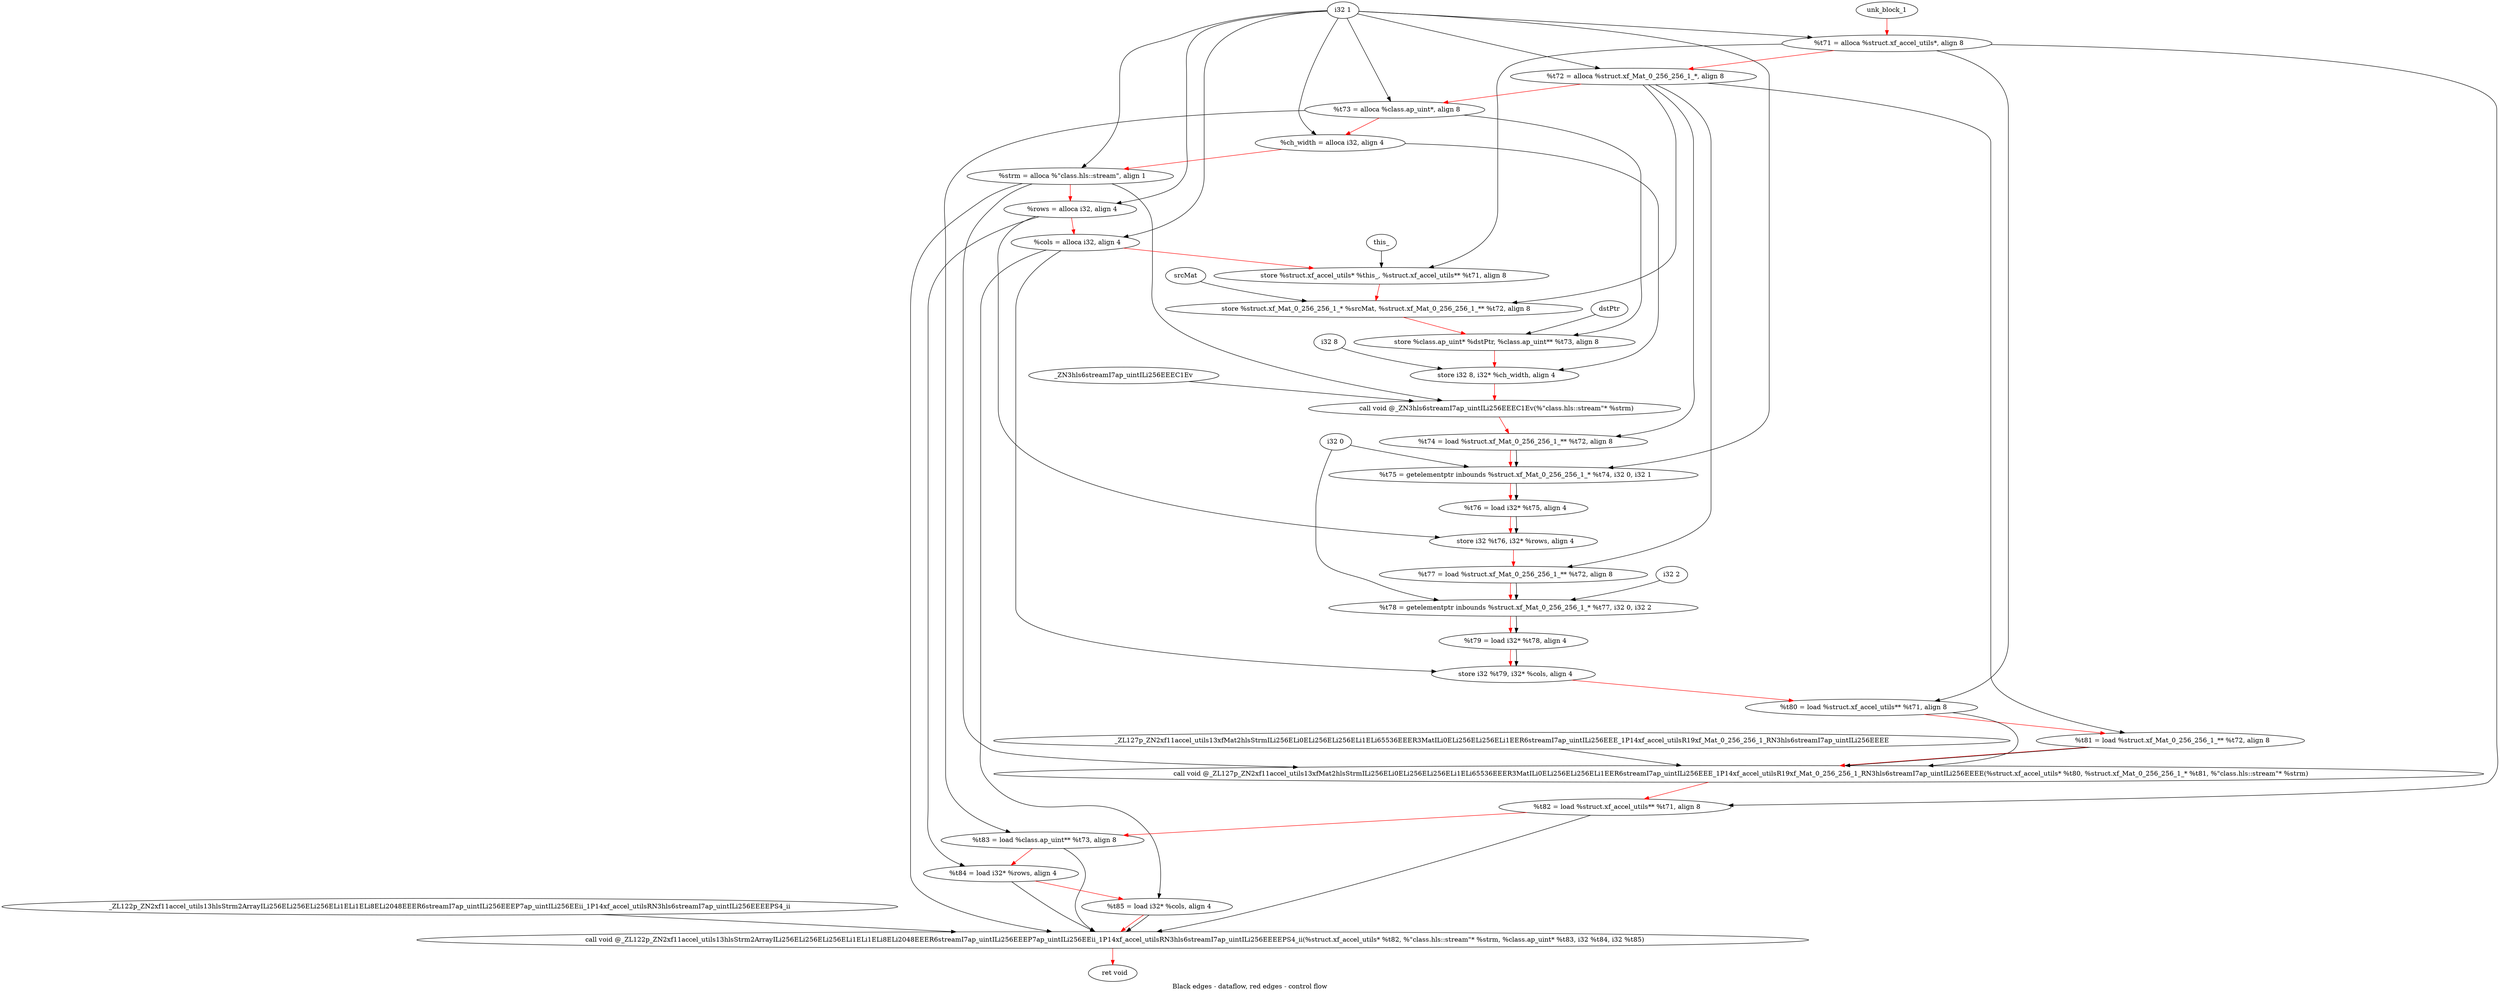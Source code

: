 digraph G {
compound=true
label="Black edges - dataflow, red edges - control flow"
"t71" [label="  %t71 = alloca %struct.xf_accel_utils*, align 8"]
"t72" [label="  %t72 = alloca %struct.xf_Mat_0_256_256_1_*, align 8"]
"t73" [label="  %t73 = alloca %class.ap_uint*, align 8"]
"ch_width" [label="  %ch_width = alloca i32, align 4"]
"strm" [label="  %strm = alloca %\"class.hls::stream\", align 1"]
"rows" [label="  %rows = alloca i32, align 4"]
"cols" [label="  %cols = alloca i32, align 4"]
"_1" [label="  store %struct.xf_accel_utils* %this_, %struct.xf_accel_utils** %t71, align 8"]
"_2" [label="  store %struct.xf_Mat_0_256_256_1_* %srcMat, %struct.xf_Mat_0_256_256_1_** %t72, align 8"]
"_3" [label="  store %class.ap_uint* %dstPtr, %class.ap_uint** %t73, align 8"]
"_4" [label="  store i32 8, i32* %ch_width, align 4"]
"_5" [label="  call void @_ZN3hls6streamI7ap_uintILi256EEEC1Ev(%\"class.hls::stream\"* %strm)"]
"t74" [label="  %t74 = load %struct.xf_Mat_0_256_256_1_** %t72, align 8"]
"t75" [label="  %t75 = getelementptr inbounds %struct.xf_Mat_0_256_256_1_* %t74, i32 0, i32 1"]
"t76" [label="  %t76 = load i32* %t75, align 4"]
"_6" [label="  store i32 %t76, i32* %rows, align 4"]
"t77" [label="  %t77 = load %struct.xf_Mat_0_256_256_1_** %t72, align 8"]
"t78" [label="  %t78 = getelementptr inbounds %struct.xf_Mat_0_256_256_1_* %t77, i32 0, i32 2"]
"t79" [label="  %t79 = load i32* %t78, align 4"]
"_7" [label="  store i32 %t79, i32* %cols, align 4"]
"t80" [label="  %t80 = load %struct.xf_accel_utils** %t71, align 8"]
"t81" [label="  %t81 = load %struct.xf_Mat_0_256_256_1_** %t72, align 8"]
"_8" [label="  call void @_ZL127p_ZN2xf11accel_utils13xfMat2hlsStrmILi256ELi0ELi256ELi256ELi1ELi65536EEER3MatILi0ELi256ELi256ELi1EER6streamI7ap_uintILi256EEE_1P14xf_accel_utilsR19xf_Mat_0_256_256_1_RN3hls6streamI7ap_uintILi256EEEE(%struct.xf_accel_utils* %t80, %struct.xf_Mat_0_256_256_1_* %t81, %\"class.hls::stream\"* %strm)"]
"t82" [label="  %t82 = load %struct.xf_accel_utils** %t71, align 8"]
"t83" [label="  %t83 = load %class.ap_uint** %t73, align 8"]
"t84" [label="  %t84 = load i32* %rows, align 4"]
"t85" [label="  %t85 = load i32* %cols, align 4"]
"_9" [label="  call void @_ZL122p_ZN2xf11accel_utils13hlsStrm2ArrayILi256ELi256ELi256ELi1ELi1ELi8ELi2048EEER6streamI7ap_uintILi256EEEP7ap_uintILi256EEii_1P14xf_accel_utilsRN3hls6streamI7ap_uintILi256EEEEPS4_ii(%struct.xf_accel_utils* %t82, %\"class.hls::stream\"* %strm, %class.ap_uint* %t83, i32 %t84, i32 %t85)"]
"_10" [label="  ret void"]
"unk_block_1" -> "t71"[color=red]
"i32 1" -> "t71"
"t71" -> "t72"[color=red weight=2]
"i32 1" -> "t72"
"t72" -> "t73"[color=red weight=2]
"i32 1" -> "t73"
"t73" -> "ch_width"[color=red weight=2]
"i32 1" -> "ch_width"
"ch_width" -> "strm"[color=red weight=2]
"i32 1" -> "strm"
"strm" -> "rows"[color=red weight=2]
"i32 1" -> "rows"
"rows" -> "cols"[color=red weight=2]
"i32 1" -> "cols"
"cols" -> "_1"[color=red weight=2]
"this_" -> "_1"
"t71" -> "_1"
"_1" -> "_2"[color=red weight=2]
"srcMat" -> "_2"
"t72" -> "_2"
"_2" -> "_3"[color=red weight=2]
"dstPtr" -> "_3"
"t73" -> "_3"
"_3" -> "_4"[color=red weight=2]
"i32 8" -> "_4"
"ch_width" -> "_4"
"_4" -> "_5"[color=red weight=2]
"strm" -> "_5"
"_ZN3hls6streamI7ap_uintILi256EEEC1Ev" -> "_5"
"_5" -> "t74"[color=red weight=2]
"t72" -> "t74"
"t74" -> "t75"[color=red weight=2]
"t74" -> "t75"
"i32 0" -> "t75"
"i32 1" -> "t75"
"t75" -> "t76"[color=red weight=2]
"t75" -> "t76"
"t76" -> "_6"[color=red weight=2]
"t76" -> "_6"
"rows" -> "_6"
"_6" -> "t77"[color=red weight=2]
"t72" -> "t77"
"t77" -> "t78"[color=red weight=2]
"t77" -> "t78"
"i32 0" -> "t78"
"i32 2" -> "t78"
"t78" -> "t79"[color=red weight=2]
"t78" -> "t79"
"t79" -> "_7"[color=red weight=2]
"t79" -> "_7"
"cols" -> "_7"
"_7" -> "t80"[color=red weight=2]
"t71" -> "t80"
"t80" -> "t81"[color=red weight=2]
"t72" -> "t81"
"t81" -> "_8"[color=red weight=2]
"t80" -> "_8"
"t81" -> "_8"
"strm" -> "_8"
"_ZL127p_ZN2xf11accel_utils13xfMat2hlsStrmILi256ELi0ELi256ELi256ELi1ELi65536EEER3MatILi0ELi256ELi256ELi1EER6streamI7ap_uintILi256EEE_1P14xf_accel_utilsR19xf_Mat_0_256_256_1_RN3hls6streamI7ap_uintILi256EEEE" -> "_8"
"_8" -> "t82"[color=red weight=2]
"t71" -> "t82"
"t82" -> "t83"[color=red weight=2]
"t73" -> "t83"
"t83" -> "t84"[color=red weight=2]
"rows" -> "t84"
"t84" -> "t85"[color=red weight=2]
"cols" -> "t85"
"t85" -> "_9"[color=red weight=2]
"t82" -> "_9"
"strm" -> "_9"
"t83" -> "_9"
"t84" -> "_9"
"t85" -> "_9"
"_ZL122p_ZN2xf11accel_utils13hlsStrm2ArrayILi256ELi256ELi256ELi1ELi1ELi8ELi2048EEER6streamI7ap_uintILi256EEEP7ap_uintILi256EEii_1P14xf_accel_utilsRN3hls6streamI7ap_uintILi256EEEEPS4_ii" -> "_9"
"_9" -> "_10"[color=red weight=2]

}
